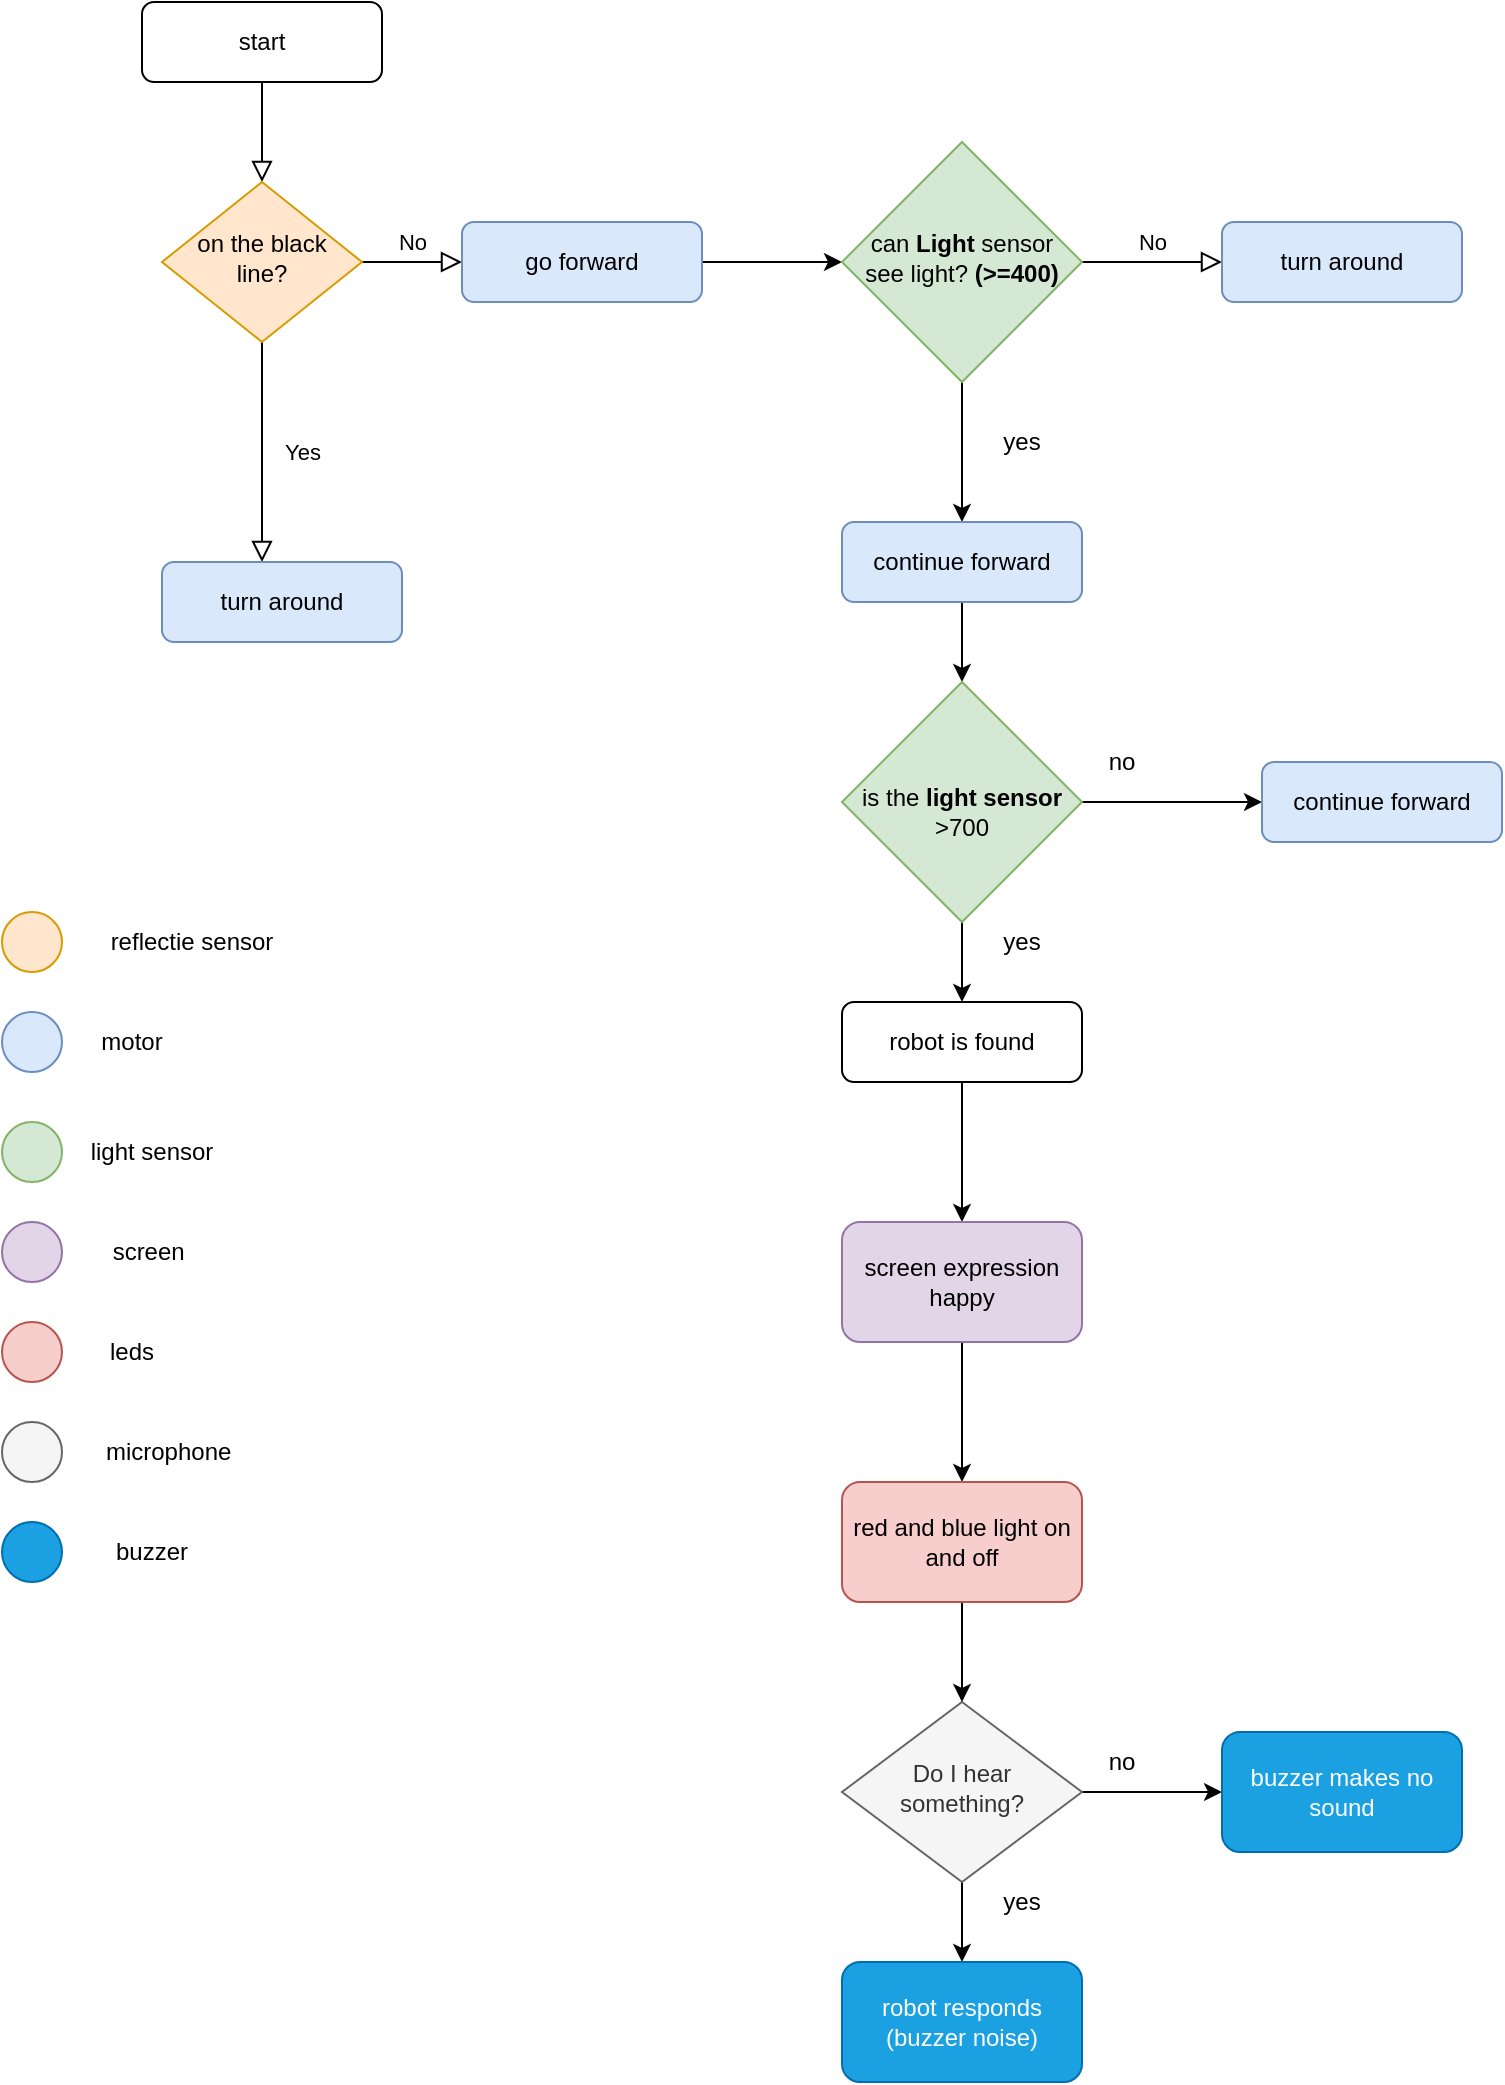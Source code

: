 <mxfile version="14.6.13" type="github">
  <diagram id="C5RBs43oDa-KdzZeNtuy" name="Page-1">
    <mxGraphModel dx="1221" dy="615" grid="1" gridSize="10" guides="1" tooltips="1" connect="1" arrows="1" fold="1" page="1" pageScale="1" pageWidth="827" pageHeight="1169" math="0" shadow="0">
      <root>
        <mxCell id="WIyWlLk6GJQsqaUBKTNV-0" />
        <mxCell id="WIyWlLk6GJQsqaUBKTNV-1" parent="WIyWlLk6GJQsqaUBKTNV-0" />
        <mxCell id="WIyWlLk6GJQsqaUBKTNV-2" value="" style="rounded=0;html=1;jettySize=auto;orthogonalLoop=1;fontSize=11;endArrow=block;endFill=0;endSize=8;strokeWidth=1;shadow=0;labelBackgroundColor=none;edgeStyle=orthogonalEdgeStyle;" parent="WIyWlLk6GJQsqaUBKTNV-1" source="WIyWlLk6GJQsqaUBKTNV-3" target="WIyWlLk6GJQsqaUBKTNV-6" edge="1">
          <mxGeometry relative="1" as="geometry" />
        </mxCell>
        <mxCell id="WIyWlLk6GJQsqaUBKTNV-3" value="start" style="rounded=1;whiteSpace=wrap;html=1;fontSize=12;glass=0;strokeWidth=1;shadow=0;" parent="WIyWlLk6GJQsqaUBKTNV-1" vertex="1">
          <mxGeometry x="110" y="50" width="120" height="40" as="geometry" />
        </mxCell>
        <mxCell id="WIyWlLk6GJQsqaUBKTNV-4" value="Yes" style="rounded=0;html=1;jettySize=auto;orthogonalLoop=1;fontSize=11;endArrow=block;endFill=0;endSize=8;strokeWidth=1;shadow=0;labelBackgroundColor=none;edgeStyle=orthogonalEdgeStyle;" parent="WIyWlLk6GJQsqaUBKTNV-1" source="WIyWlLk6GJQsqaUBKTNV-6" edge="1">
          <mxGeometry y="20" relative="1" as="geometry">
            <mxPoint as="offset" />
            <mxPoint x="170" y="330" as="targetPoint" />
          </mxGeometry>
        </mxCell>
        <mxCell id="WIyWlLk6GJQsqaUBKTNV-5" value="No" style="edgeStyle=orthogonalEdgeStyle;rounded=0;html=1;jettySize=auto;orthogonalLoop=1;fontSize=11;endArrow=block;endFill=0;endSize=8;strokeWidth=1;shadow=0;labelBackgroundColor=none;" parent="WIyWlLk6GJQsqaUBKTNV-1" source="WIyWlLk6GJQsqaUBKTNV-6" target="WIyWlLk6GJQsqaUBKTNV-7" edge="1">
          <mxGeometry y="10" relative="1" as="geometry">
            <mxPoint as="offset" />
          </mxGeometry>
        </mxCell>
        <mxCell id="WIyWlLk6GJQsqaUBKTNV-6" value="on the black line?" style="rhombus;whiteSpace=wrap;html=1;shadow=0;fontFamily=Helvetica;fontSize=12;align=center;strokeWidth=1;spacing=6;spacingTop=-4;fillColor=#ffe6cc;strokeColor=#d79b00;" parent="WIyWlLk6GJQsqaUBKTNV-1" vertex="1">
          <mxGeometry x="120" y="140" width="100" height="80" as="geometry" />
        </mxCell>
        <mxCell id="fkuOF_z2slWEze9BuGhz-5" value="" style="edgeStyle=orthogonalEdgeStyle;rounded=0;orthogonalLoop=1;jettySize=auto;html=1;" edge="1" parent="WIyWlLk6GJQsqaUBKTNV-1" source="WIyWlLk6GJQsqaUBKTNV-7" target="fkuOF_z2slWEze9BuGhz-4">
          <mxGeometry relative="1" as="geometry" />
        </mxCell>
        <mxCell id="WIyWlLk6GJQsqaUBKTNV-7" value="go forward" style="rounded=1;whiteSpace=wrap;html=1;fontSize=12;glass=0;strokeWidth=1;shadow=0;fillColor=#dae8fc;strokeColor=#6c8ebf;" parent="WIyWlLk6GJQsqaUBKTNV-1" vertex="1">
          <mxGeometry x="270" y="160" width="120" height="40" as="geometry" />
        </mxCell>
        <mxCell id="fkuOF_z2slWEze9BuGhz-3" value="No" style="edgeStyle=orthogonalEdgeStyle;rounded=0;html=1;jettySize=auto;orthogonalLoop=1;fontSize=11;endArrow=block;endFill=0;endSize=8;strokeWidth=1;shadow=0;labelBackgroundColor=none;entryX=0;entryY=0.5;entryDx=0;entryDy=0;" edge="1" parent="WIyWlLk6GJQsqaUBKTNV-1" source="fkuOF_z2slWEze9BuGhz-4" target="fkuOF_z2slWEze9BuGhz-6">
          <mxGeometry y="10" relative="1" as="geometry">
            <mxPoint as="offset" />
            <mxPoint x="600" y="180" as="targetPoint" />
          </mxGeometry>
        </mxCell>
        <mxCell id="fkuOF_z2slWEze9BuGhz-8" value="" style="edgeStyle=orthogonalEdgeStyle;rounded=0;orthogonalLoop=1;jettySize=auto;html=1;" edge="1" parent="WIyWlLk6GJQsqaUBKTNV-1" source="fkuOF_z2slWEze9BuGhz-4" target="fkuOF_z2slWEze9BuGhz-7">
          <mxGeometry relative="1" as="geometry" />
        </mxCell>
        <mxCell id="fkuOF_z2slWEze9BuGhz-4" value="can &lt;b&gt;Light &lt;/b&gt;sensor see light?&lt;b&gt; (&amp;gt;=400)&lt;/b&gt;" style="rhombus;whiteSpace=wrap;html=1;shadow=0;fontFamily=Helvetica;fontSize=12;align=center;strokeWidth=1;spacing=6;spacingTop=-4;fillColor=#d5e8d4;strokeColor=#82b366;" vertex="1" parent="WIyWlLk6GJQsqaUBKTNV-1">
          <mxGeometry x="460" y="120" width="120" height="120" as="geometry" />
        </mxCell>
        <mxCell id="fkuOF_z2slWEze9BuGhz-6" value="turn around" style="rounded=1;whiteSpace=wrap;html=1;fontSize=12;glass=0;strokeWidth=1;shadow=0;fillColor=#dae8fc;strokeColor=#6c8ebf;" vertex="1" parent="WIyWlLk6GJQsqaUBKTNV-1">
          <mxGeometry x="650" y="160" width="120" height="40" as="geometry" />
        </mxCell>
        <mxCell id="fkuOF_z2slWEze9BuGhz-12" value="" style="edgeStyle=orthogonalEdgeStyle;rounded=0;orthogonalLoop=1;jettySize=auto;html=1;" edge="1" parent="WIyWlLk6GJQsqaUBKTNV-1" source="fkuOF_z2slWEze9BuGhz-7" target="fkuOF_z2slWEze9BuGhz-10">
          <mxGeometry relative="1" as="geometry" />
        </mxCell>
        <mxCell id="fkuOF_z2slWEze9BuGhz-7" value="continue forward" style="rounded=1;whiteSpace=wrap;html=1;fontSize=12;glass=0;strokeWidth=1;shadow=0;fillColor=#dae8fc;strokeColor=#6c8ebf;" vertex="1" parent="WIyWlLk6GJQsqaUBKTNV-1">
          <mxGeometry x="460" y="310" width="120" height="40" as="geometry" />
        </mxCell>
        <mxCell id="fkuOF_z2slWEze9BuGhz-9" value="yes" style="text;html=1;strokeColor=none;fillColor=none;align=center;verticalAlign=middle;whiteSpace=wrap;rounded=0;" vertex="1" parent="WIyWlLk6GJQsqaUBKTNV-1">
          <mxGeometry x="530" y="260" width="40" height="20" as="geometry" />
        </mxCell>
        <mxCell id="fkuOF_z2slWEze9BuGhz-16" value="" style="edgeStyle=orthogonalEdgeStyle;rounded=0;orthogonalLoop=1;jettySize=auto;html=1;" edge="1" parent="WIyWlLk6GJQsqaUBKTNV-1">
          <mxGeometry relative="1" as="geometry">
            <mxPoint x="520" y="440" as="sourcePoint" />
            <mxPoint x="520" y="550" as="targetPoint" />
          </mxGeometry>
        </mxCell>
        <mxCell id="fkuOF_z2slWEze9BuGhz-62" value="" style="edgeStyle=orthogonalEdgeStyle;rounded=0;orthogonalLoop=1;jettySize=auto;html=1;" edge="1" parent="WIyWlLk6GJQsqaUBKTNV-1" source="fkuOF_z2slWEze9BuGhz-10" target="fkuOF_z2slWEze9BuGhz-61">
          <mxGeometry relative="1" as="geometry" />
        </mxCell>
        <mxCell id="fkuOF_z2slWEze9BuGhz-10" value="&lt;br&gt;is the &lt;b&gt;light sensor&lt;/b&gt;&lt;br&gt;&amp;gt;700" style="rhombus;whiteSpace=wrap;html=1;shadow=0;fontFamily=Helvetica;fontSize=12;align=center;strokeWidth=1;spacing=6;spacingTop=-4;fillColor=#d5e8d4;strokeColor=#82b366;" vertex="1" parent="WIyWlLk6GJQsqaUBKTNV-1">
          <mxGeometry x="460" y="390" width="120" height="120" as="geometry" />
        </mxCell>
        <mxCell id="fkuOF_z2slWEze9BuGhz-13" value="turn around" style="rounded=1;whiteSpace=wrap;html=1;fontSize=12;glass=0;strokeWidth=1;shadow=0;fillColor=#dae8fc;strokeColor=#6c8ebf;" vertex="1" parent="WIyWlLk6GJQsqaUBKTNV-1">
          <mxGeometry x="120" y="330" width="120" height="40" as="geometry" />
        </mxCell>
        <mxCell id="fkuOF_z2slWEze9BuGhz-19" value="" style="edgeStyle=orthogonalEdgeStyle;rounded=0;orthogonalLoop=1;jettySize=auto;html=1;" edge="1" parent="WIyWlLk6GJQsqaUBKTNV-1" source="fkuOF_z2slWEze9BuGhz-17" target="fkuOF_z2slWEze9BuGhz-18">
          <mxGeometry relative="1" as="geometry" />
        </mxCell>
        <mxCell id="fkuOF_z2slWEze9BuGhz-17" value="robot is found" style="rounded=1;whiteSpace=wrap;html=1;fontSize=12;glass=0;strokeWidth=1;shadow=0;" vertex="1" parent="WIyWlLk6GJQsqaUBKTNV-1">
          <mxGeometry x="460" y="550" width="120" height="40" as="geometry" />
        </mxCell>
        <mxCell id="fkuOF_z2slWEze9BuGhz-21" value="" style="edgeStyle=orthogonalEdgeStyle;rounded=0;orthogonalLoop=1;jettySize=auto;html=1;" edge="1" parent="WIyWlLk6GJQsqaUBKTNV-1" source="fkuOF_z2slWEze9BuGhz-18">
          <mxGeometry relative="1" as="geometry">
            <mxPoint x="520" y="790" as="targetPoint" />
          </mxGeometry>
        </mxCell>
        <mxCell id="fkuOF_z2slWEze9BuGhz-18" value="screen expression happy" style="whiteSpace=wrap;html=1;rounded=1;shadow=0;strokeWidth=1;glass=0;fillColor=#e1d5e7;strokeColor=#9673a6;" vertex="1" parent="WIyWlLk6GJQsqaUBKTNV-1">
          <mxGeometry x="460" y="660" width="120" height="60" as="geometry" />
        </mxCell>
        <mxCell id="fkuOF_z2slWEze9BuGhz-26" value="" style="edgeStyle=orthogonalEdgeStyle;rounded=0;orthogonalLoop=1;jettySize=auto;html=1;" edge="1" parent="WIyWlLk6GJQsqaUBKTNV-1" source="fkuOF_z2slWEze9BuGhz-24" target="fkuOF_z2slWEze9BuGhz-25">
          <mxGeometry relative="1" as="geometry" />
        </mxCell>
        <mxCell id="fkuOF_z2slWEze9BuGhz-34" value="" style="edgeStyle=orthogonalEdgeStyle;rounded=0;orthogonalLoop=1;jettySize=auto;html=1;" edge="1" parent="WIyWlLk6GJQsqaUBKTNV-1" source="fkuOF_z2slWEze9BuGhz-24" target="fkuOF_z2slWEze9BuGhz-32">
          <mxGeometry relative="1" as="geometry" />
        </mxCell>
        <mxCell id="fkuOF_z2slWEze9BuGhz-24" value="Do I hear something?" style="rhombus;whiteSpace=wrap;html=1;shadow=0;fontFamily=Helvetica;fontSize=12;align=center;strokeWidth=1;spacing=6;spacingTop=-4;fillColor=#f5f5f5;strokeColor=#666666;fontColor=#333333;" vertex="1" parent="WIyWlLk6GJQsqaUBKTNV-1">
          <mxGeometry x="460" y="900" width="120" height="90" as="geometry" />
        </mxCell>
        <mxCell id="fkuOF_z2slWEze9BuGhz-25" value="robot responds (buzzer noise)" style="whiteSpace=wrap;html=1;rounded=1;shadow=0;strokeWidth=1;glass=0;fillColor=#1ba1e2;strokeColor=#006EAF;fontColor=#ffffff;" vertex="1" parent="WIyWlLk6GJQsqaUBKTNV-1">
          <mxGeometry x="460" y="1030" width="120" height="60" as="geometry" />
        </mxCell>
        <mxCell id="fkuOF_z2slWEze9BuGhz-28" value="" style="edgeStyle=orthogonalEdgeStyle;rounded=0;orthogonalLoop=1;jettySize=auto;html=1;" edge="1" parent="WIyWlLk6GJQsqaUBKTNV-1" source="fkuOF_z2slWEze9BuGhz-27" target="fkuOF_z2slWEze9BuGhz-24">
          <mxGeometry relative="1" as="geometry" />
        </mxCell>
        <mxCell id="fkuOF_z2slWEze9BuGhz-27" value="red and blue light on and off" style="whiteSpace=wrap;html=1;rounded=1;shadow=0;strokeWidth=1;glass=0;fillColor=#f8cecc;strokeColor=#b85450;" vertex="1" parent="WIyWlLk6GJQsqaUBKTNV-1">
          <mxGeometry x="460" y="790" width="120" height="60" as="geometry" />
        </mxCell>
        <mxCell id="fkuOF_z2slWEze9BuGhz-29" value="yes" style="text;html=1;strokeColor=none;fillColor=none;align=center;verticalAlign=middle;whiteSpace=wrap;rounded=0;" vertex="1" parent="WIyWlLk6GJQsqaUBKTNV-1">
          <mxGeometry x="530" y="990" width="40" height="20" as="geometry" />
        </mxCell>
        <mxCell id="fkuOF_z2slWEze9BuGhz-32" value="buzzer makes no sound" style="whiteSpace=wrap;html=1;rounded=1;shadow=0;strokeWidth=1;glass=0;fillColor=#1ba1e2;strokeColor=#006EAF;fontColor=#ffffff;" vertex="1" parent="WIyWlLk6GJQsqaUBKTNV-1">
          <mxGeometry x="650" y="915" width="120" height="60" as="geometry" />
        </mxCell>
        <mxCell id="fkuOF_z2slWEze9BuGhz-35" value="reflectie sensor" style="text;html=1;strokeColor=none;fillColor=none;align=center;verticalAlign=middle;whiteSpace=wrap;rounded=0;" vertex="1" parent="WIyWlLk6GJQsqaUBKTNV-1">
          <mxGeometry x="70" y="510" width="130" height="20" as="geometry" />
        </mxCell>
        <mxCell id="fkuOF_z2slWEze9BuGhz-37" value="" style="ellipse;whiteSpace=wrap;html=1;aspect=fixed;fillColor=#ffe6cc;strokeColor=#d79b00;" vertex="1" parent="WIyWlLk6GJQsqaUBKTNV-1">
          <mxGeometry x="40" y="505" width="30" height="30" as="geometry" />
        </mxCell>
        <mxCell id="fkuOF_z2slWEze9BuGhz-38" value="" style="ellipse;whiteSpace=wrap;html=1;aspect=fixed;fillColor=#dae8fc;strokeColor=#6c8ebf;" vertex="1" parent="WIyWlLk6GJQsqaUBKTNV-1">
          <mxGeometry x="40" y="555" width="30" height="30" as="geometry" />
        </mxCell>
        <mxCell id="fkuOF_z2slWEze9BuGhz-39" value="motor" style="text;html=1;strokeColor=none;fillColor=none;align=center;verticalAlign=middle;whiteSpace=wrap;rounded=0;" vertex="1" parent="WIyWlLk6GJQsqaUBKTNV-1">
          <mxGeometry x="40" y="560" width="130" height="20" as="geometry" />
        </mxCell>
        <mxCell id="fkuOF_z2slWEze9BuGhz-41" value="" style="ellipse;whiteSpace=wrap;html=1;aspect=fixed;fillColor=#d5e8d4;strokeColor=#82b366;" vertex="1" parent="WIyWlLk6GJQsqaUBKTNV-1">
          <mxGeometry x="40" y="610" width="30" height="30" as="geometry" />
        </mxCell>
        <mxCell id="fkuOF_z2slWEze9BuGhz-42" value="light sensor" style="text;html=1;strokeColor=none;fillColor=none;align=center;verticalAlign=middle;whiteSpace=wrap;rounded=0;" vertex="1" parent="WIyWlLk6GJQsqaUBKTNV-1">
          <mxGeometry x="50" y="615" width="130" height="20" as="geometry" />
        </mxCell>
        <mxCell id="fkuOF_z2slWEze9BuGhz-43" style="edgeStyle=orthogonalEdgeStyle;rounded=0;orthogonalLoop=1;jettySize=auto;html=1;exitX=0.5;exitY=1;exitDx=0;exitDy=0;" edge="1" parent="WIyWlLk6GJQsqaUBKTNV-1" source="fkuOF_z2slWEze9BuGhz-35" target="fkuOF_z2slWEze9BuGhz-35">
          <mxGeometry relative="1" as="geometry" />
        </mxCell>
        <mxCell id="fkuOF_z2slWEze9BuGhz-45" value="" style="ellipse;whiteSpace=wrap;html=1;aspect=fixed;fillColor=#e1d5e7;strokeColor=#9673a6;" vertex="1" parent="WIyWlLk6GJQsqaUBKTNV-1">
          <mxGeometry x="40" y="660" width="30" height="30" as="geometry" />
        </mxCell>
        <mxCell id="fkuOF_z2slWEze9BuGhz-46" value="screen&amp;nbsp;" style="text;html=1;strokeColor=none;fillColor=none;align=center;verticalAlign=middle;whiteSpace=wrap;rounded=0;" vertex="1" parent="WIyWlLk6GJQsqaUBKTNV-1">
          <mxGeometry x="50" y="665" width="130" height="20" as="geometry" />
        </mxCell>
        <mxCell id="fkuOF_z2slWEze9BuGhz-49" value="" style="ellipse;whiteSpace=wrap;html=1;aspect=fixed;fillColor=#f8cecc;strokeColor=#b85450;" vertex="1" parent="WIyWlLk6GJQsqaUBKTNV-1">
          <mxGeometry x="40" y="710" width="30" height="30" as="geometry" />
        </mxCell>
        <mxCell id="fkuOF_z2slWEze9BuGhz-50" value="leds" style="text;html=1;strokeColor=none;fillColor=none;align=center;verticalAlign=middle;whiteSpace=wrap;rounded=0;" vertex="1" parent="WIyWlLk6GJQsqaUBKTNV-1">
          <mxGeometry x="40" y="715" width="130" height="20" as="geometry" />
        </mxCell>
        <mxCell id="fkuOF_z2slWEze9BuGhz-51" value="" style="ellipse;whiteSpace=wrap;html=1;aspect=fixed;fillColor=#f5f5f5;strokeColor=#666666;fontColor=#333333;" vertex="1" parent="WIyWlLk6GJQsqaUBKTNV-1">
          <mxGeometry x="40" y="760" width="30" height="30" as="geometry" />
        </mxCell>
        <mxCell id="fkuOF_z2slWEze9BuGhz-52" value="microphone&amp;nbsp;" style="text;html=1;strokeColor=none;fillColor=none;align=center;verticalAlign=middle;whiteSpace=wrap;rounded=0;" vertex="1" parent="WIyWlLk6GJQsqaUBKTNV-1">
          <mxGeometry x="60" y="765" width="130" height="20" as="geometry" />
        </mxCell>
        <mxCell id="fkuOF_z2slWEze9BuGhz-55" value="" style="ellipse;whiteSpace=wrap;html=1;aspect=fixed;fillColor=#1ba1e2;strokeColor=#006EAF;fontColor=#ffffff;" vertex="1" parent="WIyWlLk6GJQsqaUBKTNV-1">
          <mxGeometry x="40" y="810" width="30" height="30" as="geometry" />
        </mxCell>
        <mxCell id="fkuOF_z2slWEze9BuGhz-56" value="buzzer" style="text;html=1;strokeColor=none;fillColor=none;align=center;verticalAlign=middle;whiteSpace=wrap;rounded=0;" vertex="1" parent="WIyWlLk6GJQsqaUBKTNV-1">
          <mxGeometry x="50" y="815" width="130" height="20" as="geometry" />
        </mxCell>
        <mxCell id="fkuOF_z2slWEze9BuGhz-59" style="edgeStyle=orthogonalEdgeStyle;rounded=0;orthogonalLoop=1;jettySize=auto;html=1;exitX=0.5;exitY=1;exitDx=0;exitDy=0;" edge="1" parent="WIyWlLk6GJQsqaUBKTNV-1" source="fkuOF_z2slWEze9BuGhz-56" target="fkuOF_z2slWEze9BuGhz-56">
          <mxGeometry relative="1" as="geometry" />
        </mxCell>
        <mxCell id="fkuOF_z2slWEze9BuGhz-60" value="yes" style="text;html=1;strokeColor=none;fillColor=none;align=center;verticalAlign=middle;whiteSpace=wrap;rounded=0;" vertex="1" parent="WIyWlLk6GJQsqaUBKTNV-1">
          <mxGeometry x="530" y="510" width="40" height="20" as="geometry" />
        </mxCell>
        <mxCell id="fkuOF_z2slWEze9BuGhz-61" value="continue forward" style="rounded=1;whiteSpace=wrap;html=1;fontSize=12;glass=0;strokeWidth=1;shadow=0;fillColor=#dae8fc;strokeColor=#6c8ebf;" vertex="1" parent="WIyWlLk6GJQsqaUBKTNV-1">
          <mxGeometry x="670" y="430" width="120" height="40" as="geometry" />
        </mxCell>
        <mxCell id="fkuOF_z2slWEze9BuGhz-63" value="no" style="text;html=1;strokeColor=none;fillColor=none;align=center;verticalAlign=middle;whiteSpace=wrap;rounded=0;" vertex="1" parent="WIyWlLk6GJQsqaUBKTNV-1">
          <mxGeometry x="580" y="420" width="40" height="20" as="geometry" />
        </mxCell>
        <mxCell id="fkuOF_z2slWEze9BuGhz-64" value="no" style="text;html=1;strokeColor=none;fillColor=none;align=center;verticalAlign=middle;whiteSpace=wrap;rounded=0;" vertex="1" parent="WIyWlLk6GJQsqaUBKTNV-1">
          <mxGeometry x="580" y="920" width="40" height="20" as="geometry" />
        </mxCell>
      </root>
    </mxGraphModel>
  </diagram>
</mxfile>
